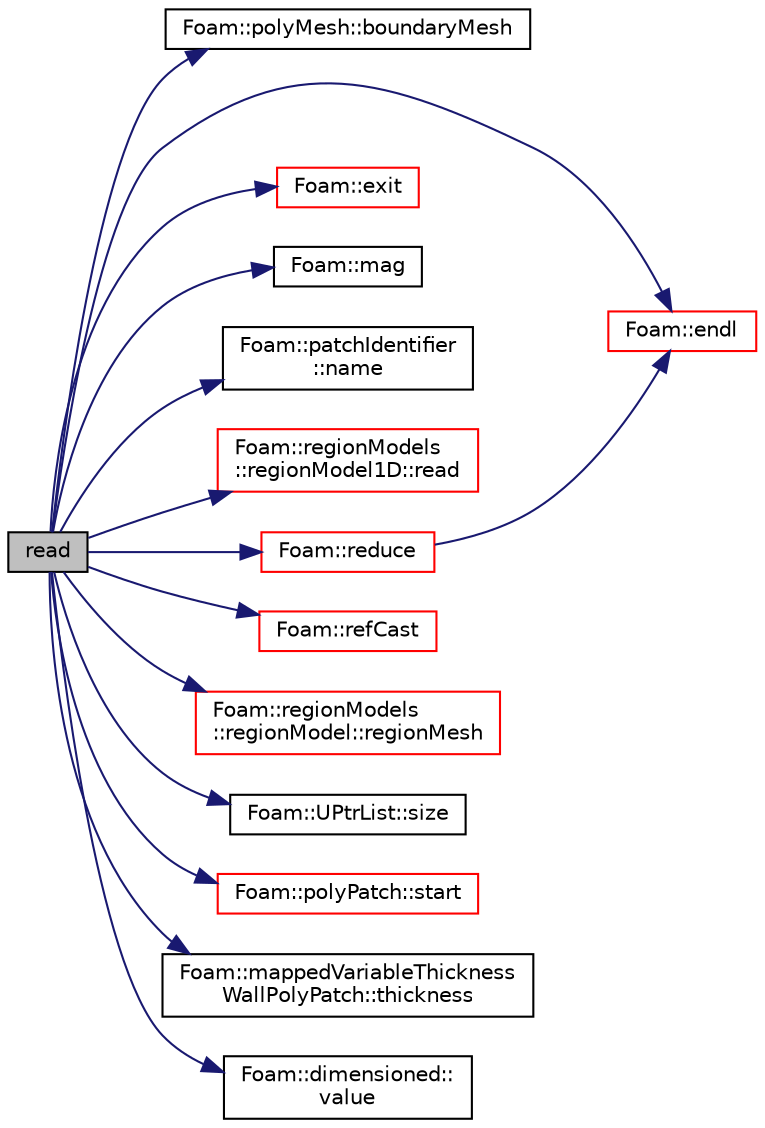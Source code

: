 digraph "read"
{
  bgcolor="transparent";
  edge [fontname="Helvetica",fontsize="10",labelfontname="Helvetica",labelfontsize="10"];
  node [fontname="Helvetica",fontsize="10",shape=record];
  rankdir="LR";
  Node54 [label="read",height=0.2,width=0.4,color="black", fillcolor="grey75", style="filled", fontcolor="black"];
  Node54 -> Node55 [color="midnightblue",fontsize="10",style="solid",fontname="Helvetica"];
  Node55 [label="Foam::polyMesh::boundaryMesh",height=0.2,width=0.4,color="black",URL="$a28565.html#a9f2b68c134340291eda6197f47f25484",tooltip="Return boundary mesh. "];
  Node54 -> Node56 [color="midnightblue",fontsize="10",style="solid",fontname="Helvetica"];
  Node56 [label="Foam::endl",height=0.2,width=0.4,color="red",URL="$a21851.html#a2db8fe02a0d3909e9351bb4275b23ce4",tooltip="Add newline and flush stream. "];
  Node54 -> Node58 [color="midnightblue",fontsize="10",style="solid",fontname="Helvetica"];
  Node58 [label="Foam::exit",height=0.2,width=0.4,color="red",URL="$a21851.html#a06ca7250d8e89caf05243ec094843642"];
  Node54 -> Node105 [color="midnightblue",fontsize="10",style="solid",fontname="Helvetica"];
  Node105 [label="Foam::mag",height=0.2,width=0.4,color="black",URL="$a21851.html#a929da2a3fdcf3dacbbe0487d3a330dae"];
  Node54 -> Node106 [color="midnightblue",fontsize="10",style="solid",fontname="Helvetica"];
  Node106 [label="Foam::patchIdentifier\l::name",height=0.2,width=0.4,color="black",URL="$a28273.html#acc80e00a8ac919288fb55bd14cc88bf6",tooltip="Return name. "];
  Node54 -> Node107 [color="midnightblue",fontsize="10",style="solid",fontname="Helvetica"];
  Node107 [label="Foam::regionModels\l::regionModel1D::read",height=0.2,width=0.4,color="red",URL="$a30077.html#af816873151ddb0126e98bb2f914d8ed5",tooltip="Read control parameters from dictionary. "];
  Node54 -> Node143 [color="midnightblue",fontsize="10",style="solid",fontname="Helvetica"];
  Node143 [label="Foam::reduce",height=0.2,width=0.4,color="red",URL="$a21851.html#a7ffd6af4acc2eb9ba72ee296b5ecda23"];
  Node143 -> Node56 [color="midnightblue",fontsize="10",style="solid",fontname="Helvetica"];
  Node54 -> Node145 [color="midnightblue",fontsize="10",style="solid",fontname="Helvetica"];
  Node145 [label="Foam::refCast",height=0.2,width=0.4,color="red",URL="$a21851.html#a28f53307dad4466f23067e79a948e2a1",tooltip="Reference type cast template function. "];
  Node54 -> Node146 [color="midnightblue",fontsize="10",style="solid",fontname="Helvetica"];
  Node146 [label="Foam::regionModels\l::regionModel::regionMesh",height=0.2,width=0.4,color="red",URL="$a30073.html#a89a37969c20983ee143c612486ce5313",tooltip="Return the region mesh database. "];
  Node54 -> Node153 [color="midnightblue",fontsize="10",style="solid",fontname="Helvetica"];
  Node153 [label="Foam::UPtrList::size",height=0.2,width=0.4,color="black",URL="$a27101.html#a47b3bf30da1eb3ab8076b5fbe00e0494",tooltip="Return the number of elements in the UPtrList. "];
  Node54 -> Node154 [color="midnightblue",fontsize="10",style="solid",fontname="Helvetica"];
  Node154 [label="Foam::polyPatch::start",height=0.2,width=0.4,color="red",URL="$a28633.html#a6bfd3e3abb11e98bdb4b98671cec1234",tooltip="Return start label of this patch in the polyMesh face list. "];
  Node54 -> Node163 [color="midnightblue",fontsize="10",style="solid",fontname="Helvetica"];
  Node163 [label="Foam::mappedVariableThickness\lWallPolyPatch::thickness",height=0.2,width=0.4,color="black",URL="$a26241.html#a0f7d067275b35c83f5657a944de6c8fa",tooltip="Return non const thickness. "];
  Node54 -> Node83 [color="midnightblue",fontsize="10",style="solid",fontname="Helvetica"];
  Node83 [label="Foam::dimensioned::\lvalue",height=0.2,width=0.4,color="black",URL="$a27473.html#a7948200a26c85fc3a83ffa510a91d668",tooltip="Return const reference to value. "];
}
